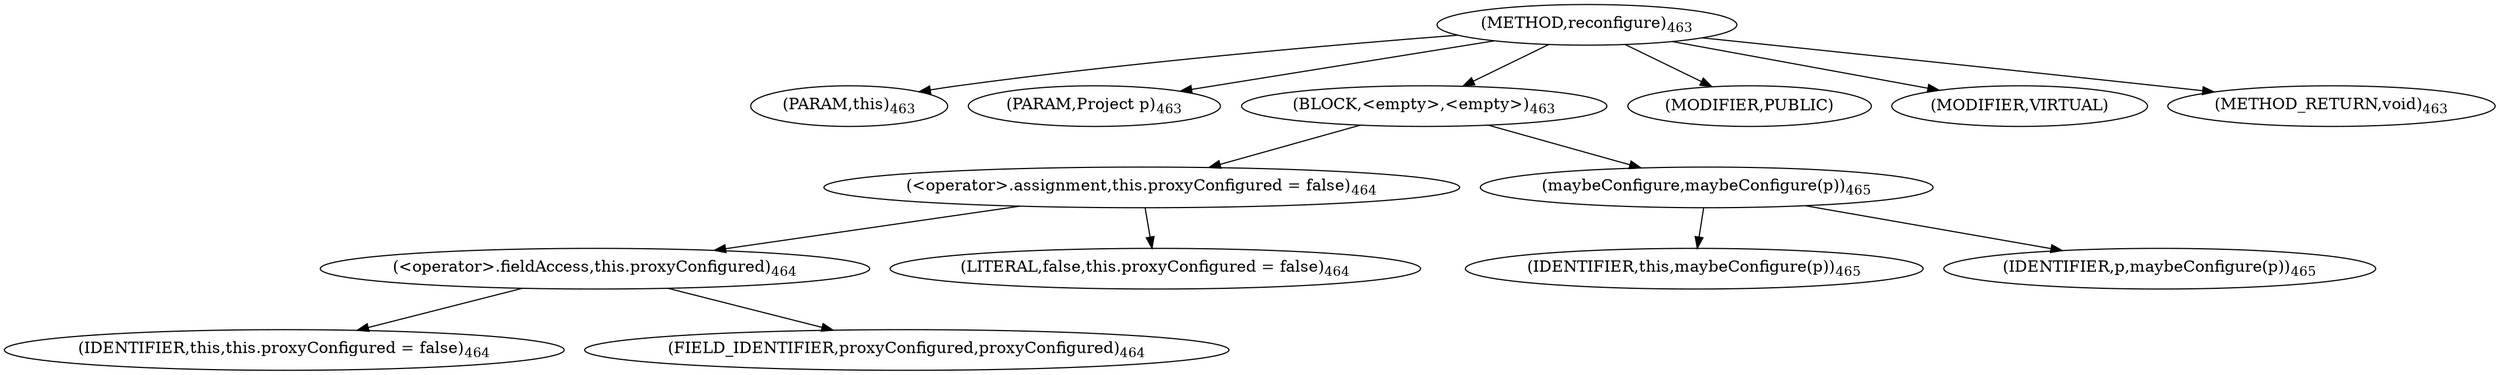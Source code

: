 digraph "reconfigure" {  
"780" [label = <(METHOD,reconfigure)<SUB>463</SUB>> ]
"20" [label = <(PARAM,this)<SUB>463</SUB>> ]
"781" [label = <(PARAM,Project p)<SUB>463</SUB>> ]
"782" [label = <(BLOCK,&lt;empty&gt;,&lt;empty&gt;)<SUB>463</SUB>> ]
"783" [label = <(&lt;operator&gt;.assignment,this.proxyConfigured = false)<SUB>464</SUB>> ]
"784" [label = <(&lt;operator&gt;.fieldAccess,this.proxyConfigured)<SUB>464</SUB>> ]
"785" [label = <(IDENTIFIER,this,this.proxyConfigured = false)<SUB>464</SUB>> ]
"786" [label = <(FIELD_IDENTIFIER,proxyConfigured,proxyConfigured)<SUB>464</SUB>> ]
"787" [label = <(LITERAL,false,this.proxyConfigured = false)<SUB>464</SUB>> ]
"788" [label = <(maybeConfigure,maybeConfigure(p))<SUB>465</SUB>> ]
"19" [label = <(IDENTIFIER,this,maybeConfigure(p))<SUB>465</SUB>> ]
"789" [label = <(IDENTIFIER,p,maybeConfigure(p))<SUB>465</SUB>> ]
"790" [label = <(MODIFIER,PUBLIC)> ]
"791" [label = <(MODIFIER,VIRTUAL)> ]
"792" [label = <(METHOD_RETURN,void)<SUB>463</SUB>> ]
  "780" -> "20" 
  "780" -> "781" 
  "780" -> "782" 
  "780" -> "790" 
  "780" -> "791" 
  "780" -> "792" 
  "782" -> "783" 
  "782" -> "788" 
  "783" -> "784" 
  "783" -> "787" 
  "784" -> "785" 
  "784" -> "786" 
  "788" -> "19" 
  "788" -> "789" 
}
